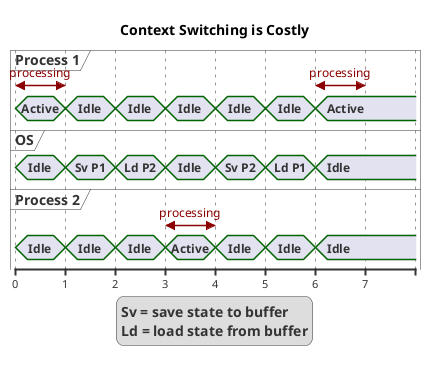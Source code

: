 @startuml

Title Context Switching is Costly
'footer: Context Switching
legend
  Sv = save state to buffer
  Ld = load state from buffer
end legend

concise "Process 1" as P1
concise "OS" as OS
concise "Process 2" as P2

@0
P1@0 <-> @1 : processing
P1 is Active
OS is Idle
P2 is Idle

@+1
P1 is Idle
OS is "Sv P1"
P2 is Idle

@+1
P1 is Idle
OS is "Ld P2"
P2 is Idle

@+1
P1 is Idle
OS is Idle
P2@3 <-> @4 : processing
P2 is Active

@+1
P1 is Idle
OS is "Sv P2"
P2 is Idle

@+1
P1 is Idle
OS is "Ld P1"
P2 is Idle

@+1
P1@6 <-> @7 : processing
P1 is Active
OS is Idle
P2 is Idle


@+1
@enduml
